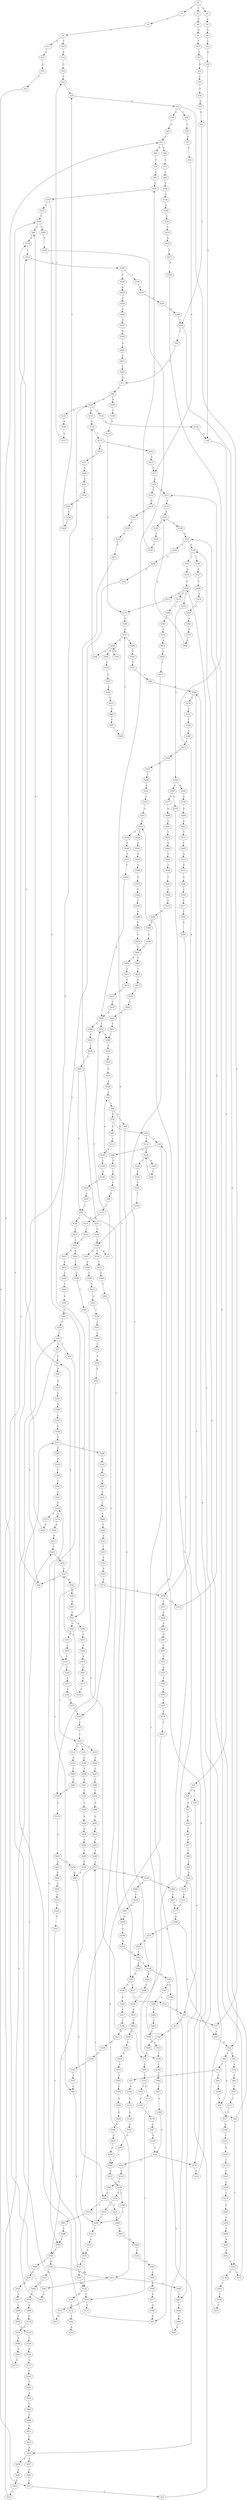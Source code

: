 strict digraph  {
	S0 -> S1 [ label = C ];
	S0 -> S2 [ label = G ];
	S0 -> S3 [ label = T ];
	S1 -> S4 [ label = C ];
	S2 -> S5 [ label = C ];
	S3 -> S6 [ label = C ];
	S4 -> S7 [ label = G ];
	S5 -> S8 [ label = G ];
	S6 -> S9 [ label = G ];
	S7 -> S10 [ label = T ];
	S7 -> S11 [ label = C ];
	S8 -> S12 [ label = C ];
	S9 -> S13 [ label = T ];
	S10 -> S14 [ label = A ];
	S11 -> S15 [ label = A ];
	S12 -> S16 [ label = A ];
	S13 -> S17 [ label = G ];
	S14 -> S18 [ label = G ];
	S15 -> S19 [ label = A ];
	S16 -> S20 [ label = G ];
	S17 -> S21 [ label = A ];
	S18 -> S22 [ label = C ];
	S19 -> S23 [ label = C ];
	S20 -> S24 [ label = C ];
	S21 -> S25 [ label = C ];
	S22 -> S26 [ label = C ];
	S23 -> S27 [ label = C ];
	S24 -> S28 [ label = G ];
	S24 -> S29 [ label = C ];
	S25 -> S30 [ label = C ];
	S26 -> S31 [ label = G ];
	S27 -> S32 [ label = A ];
	S28 -> S33 [ label = G ];
	S29 -> S34 [ label = G ];
	S30 -> S35 [ label = G ];
	S31 -> S36 [ label = A ];
	S31 -> S37 [ label = G ];
	S31 -> S38 [ label = C ];
	S32 -> S39 [ label = G ];
	S33 -> S40 [ label = G ];
	S34 -> S41 [ label = T ];
	S34 -> S37 [ label = G ];
	S35 -> S42 [ label = G ];
	S36 -> S43 [ label = A ];
	S37 -> S44 [ label = T ];
	S38 -> S45 [ label = T ];
	S39 -> S46 [ label = A ];
	S39 -> S47 [ label = T ];
	S40 -> S48 [ label = T ];
	S41 -> S49 [ label = C ];
	S42 -> S50 [ label = T ];
	S43 -> S51 [ label = A ];
	S44 -> S52 [ label = G ];
	S45 -> S53 [ label = G ];
	S46 -> S54 [ label = C ];
	S46 -> S55 [ label = A ];
	S47 -> S56 [ label = C ];
	S48 -> S57 [ label = G ];
	S49 -> S58 [ label = C ];
	S50 -> S52 [ label = G ];
	S50 -> S59 [ label = C ];
	S51 -> S60 [ label = G ];
	S51 -> S61 [ label = C ];
	S52 -> S62 [ label = A ];
	S52 -> S63 [ label = G ];
	S53 -> S64 [ label = G ];
	S54 -> S65 [ label = T ];
	S55 -> S66 [ label = C ];
	S56 -> S67 [ label = G ];
	S56 -> S68 [ label = T ];
	S57 -> S69 [ label = C ];
	S58 -> S70 [ label = T ];
	S59 -> S71 [ label = G ];
	S60 -> S72 [ label = T ];
	S61 -> S73 [ label = C ];
	S62 -> S74 [ label = C ];
	S63 -> S75 [ label = T ];
	S63 -> S76 [ label = A ];
	S64 -> S77 [ label = A ];
	S65 -> S78 [ label = C ];
	S66 -> S79 [ label = C ];
	S66 -> S80 [ label = A ];
	S67 -> S81 [ label = T ];
	S67 -> S82 [ label = C ];
	S68 -> S83 [ label = C ];
	S69 -> S84 [ label = C ];
	S70 -> S85 [ label = C ];
	S71 -> S86 [ label = C ];
	S72 -> S87 [ label = G ];
	S73 -> S88 [ label = C ];
	S74 -> S89 [ label = G ];
	S75 -> S90 [ label = G ];
	S75 -> S91 [ label = T ];
	S76 -> S92 [ label = A ];
	S77 -> S93 [ label = A ];
	S78 -> S94 [ label = C ];
	S79 -> S95 [ label = A ];
	S79 -> S96 [ label = G ];
	S80 -> S97 [ label = G ];
	S81 -> S98 [ label = A ];
	S81 -> S99 [ label = G ];
	S82 -> S100 [ label = G ];
	S83 -> S101 [ label = T ];
	S84 -> S102 [ label = G ];
	S85 -> S103 [ label = T ];
	S86 -> S104 [ label = A ];
	S86 -> S100 [ label = G ];
	S87 -> S105 [ label = T ];
	S88 -> S106 [ label = C ];
	S89 -> S107 [ label = T ];
	S90 -> S108 [ label = G ];
	S91 -> S109 [ label = A ];
	S92 -> S110 [ label = C ];
	S92 -> S111 [ label = G ];
	S93 -> S112 [ label = T ];
	S93 -> S111 [ label = G ];
	S94 -> S113 [ label = C ];
	S95 -> S39 [ label = G ];
	S95 -> S114 [ label = C ];
	S96 -> S115 [ label = G ];
	S97 -> S116 [ label = G ];
	S97 -> S117 [ label = C ];
	S98 -> S118 [ label = A ];
	S99 -> S119 [ label = G ];
	S100 -> S120 [ label = G ];
	S100 -> S121 [ label = C ];
	S100 -> S122 [ label = T ];
	S101 -> S123 [ label = C ];
	S101 -> S124 [ label = G ];
	S102 -> S125 [ label = C ];
	S103 -> S126 [ label = T ];
	S103 -> S127 [ label = G ];
	S104 -> S128 [ label = C ];
	S105 -> S129 [ label = C ];
	S106 -> S130 [ label = G ];
	S107 -> S131 [ label = G ];
	S108 -> S76 [ label = A ];
	S109 -> S132 [ label = G ];
	S110 -> S133 [ label = G ];
	S110 -> S134 [ label = C ];
	S111 -> S135 [ label = A ];
	S112 -> S136 [ label = G ];
	S113 -> S137 [ label = A ];
	S114 -> S138 [ label = C ];
	S115 -> S139 [ label = A ];
	S116 -> S140 [ label = A ];
	S117 -> S141 [ label = C ];
	S118 -> S142 [ label = G ];
	S119 -> S143 [ label = T ];
	S120 -> S144 [ label = C ];
	S121 -> S145 [ label = A ];
	S122 -> S146 [ label = A ];
	S123 -> S147 [ label = T ];
	S123 -> S148 [ label = G ];
	S124 -> S149 [ label = A ];
	S124 -> S150 [ label = T ];
	S125 -> S151 [ label = C ];
	S126 -> S152 [ label = C ];
	S127 -> S150 [ label = T ];
	S128 -> S153 [ label = G ];
	S129 -> S154 [ label = G ];
	S129 -> S155 [ label = C ];
	S130 -> S156 [ label = A ];
	S131 -> S157 [ label = G ];
	S132 -> S158 [ label = A ];
	S133 -> S159 [ label = G ];
	S134 -> S160 [ label = T ];
	S135 -> S161 [ label = A ];
	S136 -> S162 [ label = G ];
	S137 -> S163 [ label = T ];
	S138 -> S164 [ label = C ];
	S138 -> S165 [ label = A ];
	S139 -> S166 [ label = C ];
	S140 -> S167 [ label = A ];
	S141 -> S34 [ label = G ];
	S142 -> S168 [ label = A ];
	S143 -> S169 [ label = A ];
	S144 -> S170 [ label = T ];
	S145 -> S20 [ label = G ];
	S146 -> S171 [ label = G ];
	S147 -> S124 [ label = G ];
	S148 -> S172 [ label = A ];
	S148 -> S173 [ label = T ];
	S149 -> S174 [ label = G ];
	S150 -> S175 [ label = A ];
	S150 -> S176 [ label = C ];
	S151 -> S177 [ label = G ];
	S152 -> S178 [ label = T ];
	S153 -> S179 [ label = C ];
	S154 -> S180 [ label = T ];
	S155 -> S181 [ label = T ];
	S155 -> S182 [ label = C ];
	S156 -> S183 [ label = C ];
	S157 -> S184 [ label = G ];
	S158 -> S185 [ label = A ];
	S159 -> S186 [ label = T ];
	S159 -> S187 [ label = C ];
	S160 -> S188 [ label = C ];
	S161 -> S189 [ label = G ];
	S161 -> S190 [ label = C ];
	S162 -> S191 [ label = G ];
	S163 -> S192 [ label = C ];
	S164 -> S193 [ label = C ];
	S165 -> S194 [ label = C ];
	S166 -> S195 [ label = G ];
	S167 -> S196 [ label = T ];
	S168 -> S197 [ label = C ];
	S169 -> S198 [ label = T ];
	S169 -> S199 [ label = C ];
	S170 -> S200 [ label = A ];
	S170 -> S201 [ label = G ];
	S171 -> S22 [ label = C ];
	S172 -> S202 [ label = A ];
	S173 -> S203 [ label = G ];
	S174 -> S204 [ label = T ];
	S176 -> S205 [ label = G ];
	S177 -> S206 [ label = G ];
	S178 -> S207 [ label = C ];
	S179 -> S208 [ label = G ];
	S180 -> S209 [ label = C ];
	S180 -> S99 [ label = G ];
	S181 -> S210 [ label = G ];
	S181 -> S211 [ label = A ];
	S181 -> S212 [ label = T ];
	S182 -> S213 [ label = T ];
	S183 -> S214 [ label = T ];
	S184 -> S215 [ label = T ];
	S185 -> S216 [ label = G ];
	S186 -> S217 [ label = A ];
	S187 -> S218 [ label = A ];
	S188 -> S219 [ label = G ];
	S189 -> S220 [ label = T ];
	S190 -> S221 [ label = G ];
	S191 -> S222 [ label = G ];
	S192 -> S223 [ label = T ];
	S192 -> S224 [ label = G ];
	S193 -> S225 [ label = T ];
	S194 -> S138 [ label = C ];
	S195 -> S226 [ label = C ];
	S196 -> S227 [ label = A ];
	S197 -> S228 [ label = G ];
	S198 -> S229 [ label = G ];
	S199 -> S230 [ label = C ];
	S200 -> S231 [ label = T ];
	S201 -> S232 [ label = G ];
	S202 -> S233 [ label = G ];
	S203 -> S119 [ label = G ];
	S204 -> S234 [ label = A ];
	S205 -> S180 [ label = T ];
	S206 -> S44 [ label = T ];
	S206 -> S235 [ label = A ];
	S207 -> S236 [ label = G ];
	S208 -> S237 [ label = C ];
	S209 -> S238 [ label = G ];
	S210 -> S239 [ label = G ];
	S211 -> S240 [ label = C ];
	S212 -> S241 [ label = G ];
	S213 -> S242 [ label = G ];
	S214 -> S243 [ label = A ];
	S215 -> S244 [ label = A ];
	S216 -> S245 [ label = G ];
	S217 -> S246 [ label = C ];
	S218 -> S247 [ label = C ];
	S219 -> S248 [ label = G ];
	S220 -> S249 [ label = G ];
	S221 -> S250 [ label = A ];
	S221 -> S159 [ label = G ];
	S222 -> S251 [ label = T ];
	S223 -> S252 [ label = G ];
	S224 -> S253 [ label = T ];
	S225 -> S254 [ label = T ];
	S226 -> S255 [ label = C ];
	S227 -> S256 [ label = G ];
	S228 -> S257 [ label = G ];
	S229 -> S258 [ label = A ];
	S230 -> S259 [ label = G ];
	S231 -> S260 [ label = A ];
	S232 -> S77 [ label = A ];
	S233 -> S261 [ label = T ];
	S235 -> S262 [ label = A ];
	S236 -> S263 [ label = G ];
	S237 -> S264 [ label = C ];
	S237 -> S265 [ label = G ];
	S238 -> S266 [ label = G ];
	S239 -> S267 [ label = C ];
	S240 -> S268 [ label = T ];
	S241 -> S269 [ label = T ];
	S242 -> S270 [ label = T ];
	S243 -> S271 [ label = G ];
	S244 -> S272 [ label = C ];
	S245 -> S273 [ label = G ];
	S246 -> S274 [ label = G ];
	S247 -> S275 [ label = G ];
	S247 -> S276 [ label = C ];
	S247 -> S277 [ label = T ];
	S248 -> S278 [ label = G ];
	S248 -> S279 [ label = C ];
	S249 -> S105 [ label = T ];
	S250 -> S280 [ label = G ];
	S251 -> S281 [ label = C ];
	S252 -> S282 [ label = C ];
	S253 -> S283 [ label = C ];
	S254 -> S284 [ label = C ];
	S255 -> S285 [ label = C ];
	S256 -> S286 [ label = T ];
	S257 -> S287 [ label = C ];
	S257 -> S288 [ label = A ];
	S258 -> S289 [ label = G ];
	S259 -> S290 [ label = G ];
	S260 -> S291 [ label = G ];
	S261 -> S292 [ label = C ];
	S262 -> S293 [ label = C ];
	S263 -> S294 [ label = A ];
	S263 -> S279 [ label = C ];
	S264 -> S295 [ label = T ];
	S265 -> S296 [ label = T ];
	S265 -> S297 [ label = C ];
	S265 -> S298 [ label = G ];
	S266 -> S299 [ label = A ];
	S267 -> S300 [ label = C ];
	S268 -> S301 [ label = A ];
	S269 -> S302 [ label = A ];
	S270 -> S303 [ label = C ];
	S271 -> S304 [ label = A ];
	S272 -> S305 [ label = T ];
	S273 -> S306 [ label = G ];
	S274 -> S307 [ label = A ];
	S275 -> S179 [ label = C ];
	S276 -> S308 [ label = G ];
	S277 -> S309 [ label = G ];
	S278 -> S310 [ label = C ];
	S279 -> S311 [ label = A ];
	S280 -> S312 [ label = G ];
	S281 -> S313 [ label = C ];
	S281 -> S314 [ label = T ];
	S282 -> S315 [ label = C ];
	S283 -> S316 [ label = C ];
	S284 -> S317 [ label = A ];
	S284 -> S318 [ label = C ];
	S284 -> S319 [ label = G ];
	S285 -> S320 [ label = A ];
	S285 -> S321 [ label = T ];
	S286 -> S322 [ label = C ];
	S287 -> S323 [ label = T ];
	S288 -> S324 [ label = C ];
	S289 -> S325 [ label = C ];
	S290 -> S50 [ label = T ];
	S291 -> S326 [ label = T ];
	S292 -> S327 [ label = G ];
	S293 -> S328 [ label = A ];
	S293 -> S329 [ label = T ];
	S294 -> S330 [ label = G ];
	S295 -> S331 [ label = C ];
	S296 -> S332 [ label = C ];
	S297 -> S265 [ label = G ];
	S298 -> S144 [ label = C ];
	S299 -> S333 [ label = A ];
	S300 -> S334 [ label = T ];
	S301 -> S335 [ label = C ];
	S302 -> S336 [ label = G ];
	S303 -> S337 [ label = C ];
	S304 -> S338 [ label = A ];
	S305 -> S339 [ label = A ];
	S306 -> S340 [ label = T ];
	S306 -> S341 [ label = G ];
	S307 -> S342 [ label = A ];
	S308 -> S343 [ label = A ];
	S308 -> S344 [ label = G ];
	S309 -> S345 [ label = G ];
	S310 -> S346 [ label = T ];
	S311 -> S247 [ label = C ];
	S312 -> S347 [ label = T ];
	S313 -> S348 [ label = C ];
	S313 -> S349 [ label = G ];
	S314 -> S350 [ label = C ];
	S315 -> S351 [ label = A ];
	S316 -> S70 [ label = T ];
	S317 -> S352 [ label = T ];
	S318 -> S353 [ label = T ];
	S319 -> S354 [ label = A ];
	S320 -> S355 [ label = T ];
	S321 -> S356 [ label = T ];
	S322 -> S357 [ label = T ];
	S323 -> S358 [ label = C ];
	S324 -> S359 [ label = A ];
	S325 -> S360 [ label = G ];
	S326 -> S361 [ label = A ];
	S327 -> S82 [ label = C ];
	S327 -> S81 [ label = T ];
	S327 -> S362 [ label = A ];
	S328 -> S97 [ label = G ];
	S329 -> S363 [ label = G ];
	S329 -> S364 [ label = A ];
	S330 -> S365 [ label = A ];
	S331 -> S366 [ label = G ];
	S332 -> S367 [ label = G ];
	S333 -> S293 [ label = C ];
	S334 -> S368 [ label = G ];
	S335 -> S369 [ label = C ];
	S336 -> S370 [ label = G ];
	S337 -> S181 [ label = T ];
	S338 -> S371 [ label = T ];
	S338 -> S372 [ label = C ];
	S339 -> S373 [ label = T ];
	S340 -> S281 [ label = C ];
	S341 -> S374 [ label = T ];
	S342 -> S375 [ label = G ];
	S343 -> S376 [ label = G ];
	S343 -> S377 [ label = A ];
	S344 -> S378 [ label = G ];
	S345 -> S379 [ label = G ];
	S346 -> S380 [ label = C ];
	S347 -> S381 [ label = G ];
	S347 -> S382 [ label = A ];
	S348 -> S383 [ label = G ];
	S348 -> S384 [ label = A ];
	S349 -> S385 [ label = C ];
	S349 -> S386 [ label = T ];
	S350 -> S101 [ label = T ];
	S351 -> S387 [ label = G ];
	S352 -> S388 [ label = C ];
	S353 -> S389 [ label = G ];
	S354 -> S390 [ label = T ];
	S355 -> S192 [ label = C ];
	S356 -> S284 [ label = C ];
	S357 -> S83 [ label = C ];
	S358 -> S391 [ label = T ];
	S359 -> S392 [ label = C ];
	S360 -> S393 [ label = G ];
	S361 -> S394 [ label = G ];
	S362 -> S395 [ label = G ];
	S363 -> S396 [ label = C ];
	S363 -> S397 [ label = G ];
	S364 -> S398 [ label = C ];
	S365 -> S399 [ label = G ];
	S366 -> S248 [ label = G ];
	S367 -> S400 [ label = A ];
	S368 -> S401 [ label = G ];
	S369 -> S402 [ label = A ];
	S370 -> S403 [ label = A ];
	S371 -> S404 [ label = C ];
	S372 -> S221 [ label = G ];
	S373 -> S405 [ label = T ];
	S374 -> S281 [ label = C ];
	S375 -> S406 [ label = A ];
	S376 -> S407 [ label = T ];
	S377 -> S408 [ label = T ];
	S378 -> S409 [ label = A ];
	S379 -> S410 [ label = A ];
	S380 -> S411 [ label = A ];
	S381 -> S412 [ label = T ];
	S382 -> S413 [ label = T ];
	S383 -> S414 [ label = A ];
	S383 -> S415 [ label = G ];
	S384 -> S416 [ label = G ];
	S385 -> S417 [ label = C ];
	S386 -> S418 [ label = C ];
	S387 -> S419 [ label = T ];
	S388 -> S420 [ label = C ];
	S389 -> S421 [ label = T ];
	S390 -> S422 [ label = C ];
	S391 -> S423 [ label = C ];
	S392 -> S424 [ label = A ];
	S393 -> S425 [ label = T ];
	S394 -> S426 [ label = C ];
	S395 -> S427 [ label = G ];
	S396 -> S428 [ label = A ];
	S397 -> S429 [ label = A ];
	S398 -> S430 [ label = A ];
	S399 -> S431 [ label = T ];
	S399 -> S432 [ label = G ];
	S400 -> S433 [ label = C ];
	S401 -> S434 [ label = G ];
	S402 -> S435 [ label = G ];
	S403 -> S436 [ label = G ];
	S403 -> S437 [ label = A ];
	S404 -> S438 [ label = G ];
	S405 -> S439 [ label = G ];
	S406 -> S161 [ label = A ];
	S407 -> S440 [ label = C ];
	S408 -> S441 [ label = G ];
	S409 -> S442 [ label = A ];
	S410 -> S443 [ label = A ];
	S411 -> S444 [ label = C ];
	S412 -> S445 [ label = C ];
	S413 -> S446 [ label = A ];
	S414 -> S447 [ label = A ];
	S414 -> S448 [ label = G ];
	S415 -> S449 [ label = A ];
	S416 -> S450 [ label = A ];
	S417 -> S177 [ label = G ];
	S418 -> S451 [ label = G ];
	S419 -> S56 [ label = C ];
	S420 -> S452 [ label = A ];
	S421 -> S303 [ label = C ];
	S422 -> S453 [ label = G ];
	S423 -> S148 [ label = G ];
	S424 -> S454 [ label = C ];
	S425 -> S455 [ label = C ];
	S426 -> S26 [ label = C ];
	S427 -> S347 [ label = T ];
	S428 -> S456 [ label = G ];
	S428 -> S457 [ label = A ];
	S429 -> S458 [ label = C ];
	S430 -> S459 [ label = A ];
	S431 -> S460 [ label = C ];
	S432 -> S461 [ label = T ];
	S433 -> S462 [ label = G ];
	S434 -> S463 [ label = T ];
	S435 -> S464 [ label = G ];
	S436 -> S465 [ label = A ];
	S437 -> S466 [ label = A ];
	S438 -> S467 [ label = G ];
	S439 -> S468 [ label = G ];
	S440 -> S469 [ label = C ];
	S441 -> S470 [ label = T ];
	S442 -> S471 [ label = T ];
	S443 -> S472 [ label = C ];
	S444 -> S473 [ label = G ];
	S445 -> S155 [ label = C ];
	S446 -> S474 [ label = A ];
	S447 -> S51 [ label = A ];
	S447 -> S475 [ label = G ];
	S448 -> S407 [ label = T ];
	S449 -> S476 [ label = G ];
	S450 -> S477 [ label = G ];
	S451 -> S266 [ label = G ];
	S452 -> S478 [ label = G ];
	S453 -> S479 [ label = T ];
	S454 -> S480 [ label = C ];
	S455 -> S71 [ label = G ];
	S456 -> S481 [ label = A ];
	S457 -> S482 [ label = C ];
	S458 -> S483 [ label = C ];
	S459 -> S484 [ label = C ];
	S460 -> S485 [ label = A ];
	S461 -> S486 [ label = C ];
	S462 -> S487 [ label = C ];
	S463 -> S488 [ label = C ];
	S464 -> S489 [ label = A ];
	S465 -> S399 [ label = G ];
	S466 -> S490 [ label = G ];
	S467 -> S491 [ label = G ];
	S468 -> S492 [ label = A ];
	S469 -> S493 [ label = A ];
	S470 -> S494 [ label = A ];
	S471 -> S495 [ label = T ];
	S472 -> S329 [ label = T ];
	S473 -> S496 [ label = T ];
	S474 -> S497 [ label = G ];
	S475 -> S261 [ label = T ];
	S476 -> S498 [ label = G ];
	S477 -> S499 [ label = C ];
	S478 -> S500 [ label = A ];
	S479 -> S501 [ label = T ];
	S480 -> S502 [ label = T ];
	S481 -> S503 [ label = C ];
	S482 -> S27 [ label = C ];
	S483 -> S504 [ label = C ];
	S484 -> S505 [ label = G ];
	S485 -> S506 [ label = G ];
	S486 -> S507 [ label = C ];
	S487 -> S508 [ label = G ];
	S488 -> S313 [ label = C ];
	S489 -> S509 [ label = G ];
	S490 -> S510 [ label = G ];
	S491 -> S511 [ label = T ];
	S492 -> S512 [ label = A ];
	S493 -> S513 [ label = G ];
	S494 -> S514 [ label = G ];
	S495 -> S515 [ label = G ];
	S496 -> S516 [ label = C ];
	S497 -> S517 [ label = T ];
	S498 -> S518 [ label = C ];
	S499 -> S519 [ label = C ];
	S500 -> S55 [ label = A ];
	S501 -> S520 [ label = T ];
	S502 -> S521 [ label = C ];
	S503 -> S522 [ label = G ];
	S504 -> S523 [ label = G ];
	S505 -> S524 [ label = A ];
	S506 -> S525 [ label = G ];
	S507 -> S348 [ label = C ];
	S508 -> S237 [ label = C ];
	S509 -> S465 [ label = A ];
	S510 -> S526 [ label = T ];
	S511 -> S527 [ label = A ];
	S512 -> S110 [ label = C ];
	S513 -> S528 [ label = T ];
	S513 -> S529 [ label = C ];
	S514 -> S530 [ label = T ];
	S515 -> S531 [ label = A ];
	S516 -> S532 [ label = C ];
	S517 -> S533 [ label = C ];
	S518 -> S534 [ label = G ];
	S519 -> S535 [ label = A ];
	S520 -> S536 [ label = G ];
	S521 -> S537 [ label = T ];
	S522 -> S257 [ label = G ];
	S523 -> S538 [ label = T ];
	S524 -> S539 [ label = A ];
	S525 -> S540 [ label = A ];
	S526 -> S541 [ label = C ];
	S527 -> S542 [ label = T ];
	S528 -> S543 [ label = A ];
	S529 -> S544 [ label = T ];
	S530 -> S545 [ label = T ];
	S531 -> S546 [ label = A ];
	S532 -> S547 [ label = A ];
	S533 -> S327 [ label = G ];
	S534 -> S548 [ label = T ];
	S535 -> S549 [ label = C ];
	S536 -> S550 [ label = T ];
	S537 -> S551 [ label = A ];
	S538 -> S552 [ label = C ];
	S539 -> S553 [ label = A ];
	S540 -> S554 [ label = C ];
	S541 -> S507 [ label = C ];
	S542 -> S555 [ label = C ];
	S543 -> S556 [ label = G ];
	S544 -> S557 [ label = T ];
	S545 -> S558 [ label = T ];
	S546 -> S559 [ label = C ];
	S547 -> S513 [ label = G ];
	S548 -> S560 [ label = G ];
	S549 -> S561 [ label = G ];
	S550 -> S562 [ label = A ];
	S551 -> S563 [ label = G ];
	S552 -> S564 [ label = T ];
	S553 -> S565 [ label = A ];
	S554 -> S566 [ label = C ];
	S555 -> S567 [ label = C ];
	S556 -> S568 [ label = G ];
	S557 -> S569 [ label = C ];
	S558 -> S570 [ label = C ];
	S559 -> S571 [ label = C ];
	S560 -> S572 [ label = G ];
	S561 -> S573 [ label = G ];
	S562 -> S336 [ label = G ];
	S563 -> S574 [ label = A ];
	S564 -> S575 [ label = C ];
	S565 -> S576 [ label = C ];
	S566 -> S577 [ label = A ];
	S567 -> S578 [ label = C ];
	S568 -> S579 [ label = G ];
	S569 -> S580 [ label = A ];
	S570 -> S581 [ label = A ];
	S571 -> S582 [ label = C ];
	S572 -> S143 [ label = T ];
	S573 -> S583 [ label = T ];
	S574 -> S338 [ label = A ];
	S575 -> S584 [ label = G ];
	S576 -> S585 [ label = A ];
	S577 -> S586 [ label = G ];
	S578 -> S587 [ label = G ];
	S579 -> S588 [ label = T ];
	S580 -> S352 [ label = T ];
	S580 -> S589 [ label = C ];
	S581 -> S590 [ label = C ];
	S582 -> S591 [ label = G ];
	S583 -> S592 [ label = T ];
	S584 -> S263 [ label = G ];
	S585 -> S593 [ label = G ];
	S586 -> S47 [ label = T ];
	S587 -> S414 [ label = A ];
	S588 -> S594 [ label = C ];
	S589 -> S595 [ label = G ];
	S590 -> S596 [ label = T ];
	S591 -> S538 [ label = T ];
	S592 -> S597 [ label = A ];
	S593 -> S598 [ label = A ];
	S594 -> S599 [ label = A ];
	S595 -> S600 [ label = C ];
	S596 -> S601 [ label = C ];
	S597 -> S602 [ label = C ];
	S598 -> S603 [ label = A ];
	S599 -> S604 [ label = C ];
	S600 -> S605 [ label = C ];
	S601 -> S606 [ label = G ];
	S601 -> S607 [ label = C ];
	S602 -> S608 [ label = T ];
	S603 -> S609 [ label = G ];
	S604 -> S610 [ label = T ];
	S605 -> S285 [ label = C ];
	S606 -> S611 [ label = C ];
	S607 -> S612 [ label = T ];
	S608 -> S613 [ label = G ];
	S609 -> S245 [ label = G ];
	S610 -> S601 [ label = C ];
	S611 -> S614 [ label = T ];
	S612 -> S615 [ label = T ];
	S613 -> S616 [ label = C ];
	S614 -> S617 [ label = T ];
	S615 -> S618 [ label = T ];
	S616 -> S428 [ label = A ];
	S617 -> S619 [ label = C ];
	S618 -> S620 [ label = C ];
	S619 -> S580 [ label = A ];
	S620 -> S621 [ label = A ];
	S621 -> S622 [ label = T ];
	S622 -> S388 [ label = C ];
}

